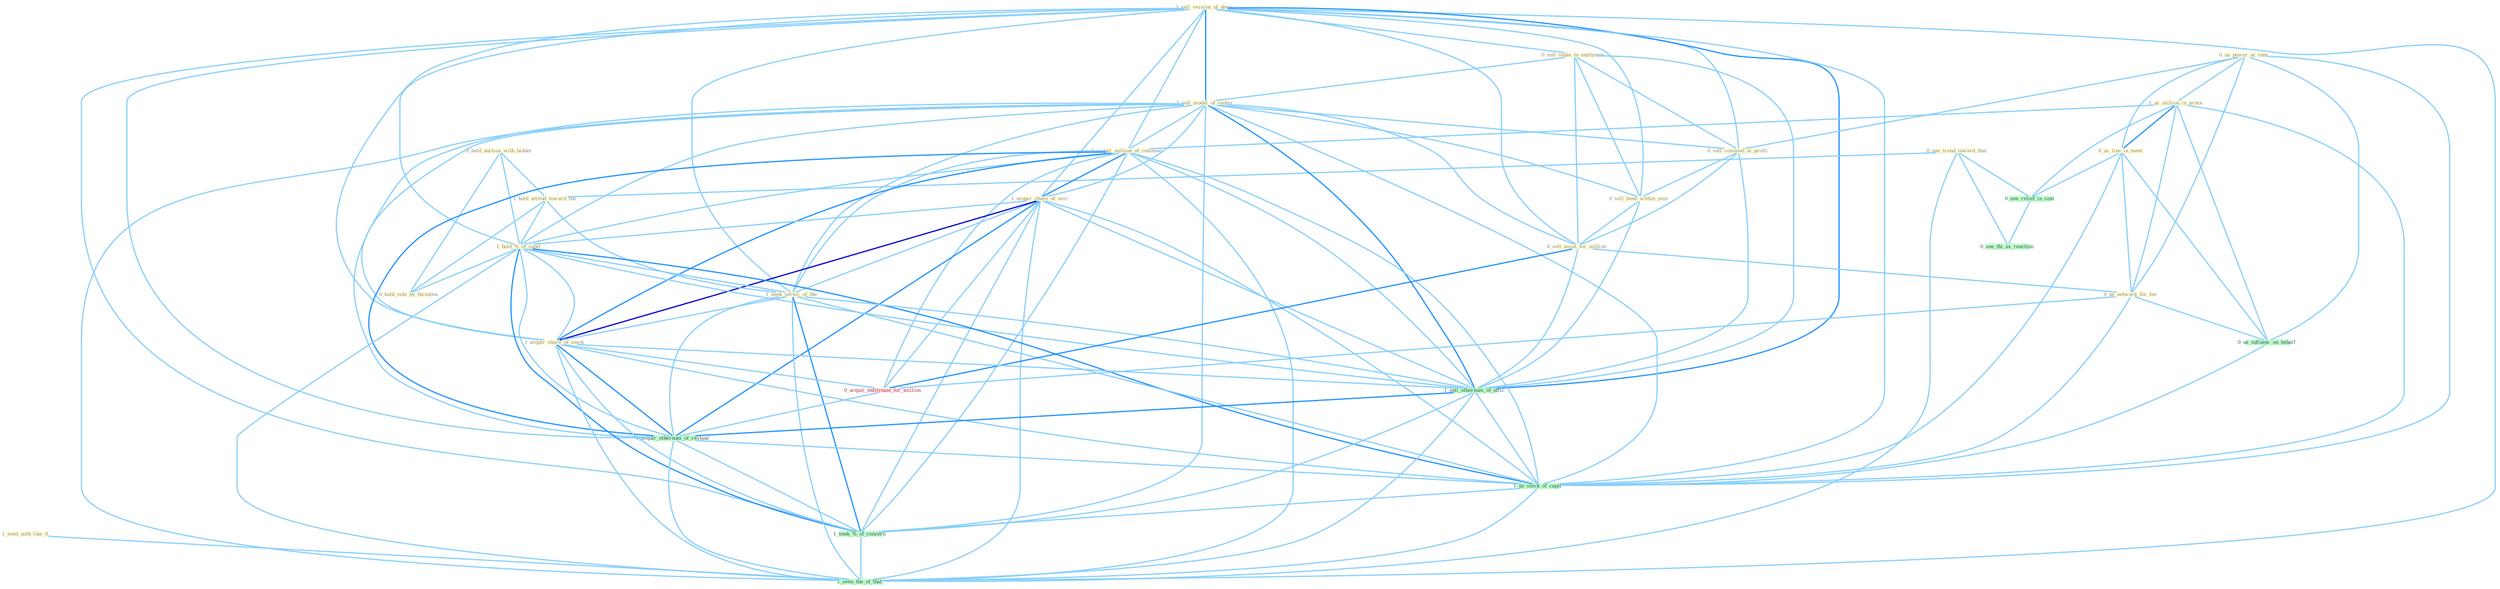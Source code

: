 Graph G{ 
    node
    [shape=polygon,style=filled,width=.5,height=.06,color="#BDFCC9",fixedsize=true,fontsize=4,
    fontcolor="#2f4f4f"];
    {node
    [color="#ffffe0", fontcolor="#8b7d6b"] "1_seen_noth_like_it " "0_hold_auction_with_bidder " "1_sell_version_of_devic " "0_sell_stake_to_entitynam " "0_see_trend_toward_that " "1_sell_model_of_center " "0_us_power_at_rate " "1_us_million_in_proce " "1_acquir_million_of_common " "1_acquir_share_of_seri " "1_hold_attitud_toward_the " "1_hold_%_of_capit " "0_sell_commod_at_profit " "1_seek_servic_of_the " "0_sell_bond_within_year " "0_sell_asset_for_million " "0_us_line_in_meet " "1_acquir_share_of_stock " "0_hold_vote_by_threaten " "0_us_network_for_fee "}
{node [color="#fff0f5", fontcolor="#b22222"] "0_acquir_entitynam_for_million "}
edge [color="#B0E2FF"];

	"1_seen_noth_like_it " -- "1_seen_the_of_that " [w="1", color="#87cefa" ];
	"0_hold_auction_with_bidder " -- "1_hold_attitud_toward_the " [w="1", color="#87cefa" ];
	"0_hold_auction_with_bidder " -- "1_hold_%_of_capit " [w="1", color="#87cefa" ];
	"0_hold_auction_with_bidder " -- "0_hold_vote_by_threaten " [w="1", color="#87cefa" ];
	"1_sell_version_of_devic " -- "0_sell_stake_to_entitynam " [w="1", color="#87cefa" ];
	"1_sell_version_of_devic " -- "1_sell_model_of_center " [w="2", color="#1e90ff" , len=0.8];
	"1_sell_version_of_devic " -- "1_acquir_million_of_common " [w="1", color="#87cefa" ];
	"1_sell_version_of_devic " -- "1_acquir_share_of_seri " [w="1", color="#87cefa" ];
	"1_sell_version_of_devic " -- "1_hold_%_of_capit " [w="1", color="#87cefa" ];
	"1_sell_version_of_devic " -- "0_sell_commod_at_profit " [w="1", color="#87cefa" ];
	"1_sell_version_of_devic " -- "1_seek_servic_of_the " [w="1", color="#87cefa" ];
	"1_sell_version_of_devic " -- "0_sell_bond_within_year " [w="1", color="#87cefa" ];
	"1_sell_version_of_devic " -- "0_sell_asset_for_million " [w="1", color="#87cefa" ];
	"1_sell_version_of_devic " -- "1_acquir_share_of_stock " [w="1", color="#87cefa" ];
	"1_sell_version_of_devic " -- "1_sell_othernum_of_offic " [w="2", color="#1e90ff" , len=0.8];
	"1_sell_version_of_devic " -- "1_acquir_othernum_of_restaur " [w="1", color="#87cefa" ];
	"1_sell_version_of_devic " -- "1_us_stock_of_capit " [w="1", color="#87cefa" ];
	"1_sell_version_of_devic " -- "1_seek_%_of_concern " [w="1", color="#87cefa" ];
	"1_sell_version_of_devic " -- "1_seen_the_of_that " [w="1", color="#87cefa" ];
	"0_sell_stake_to_entitynam " -- "1_sell_model_of_center " [w="1", color="#87cefa" ];
	"0_sell_stake_to_entitynam " -- "0_sell_commod_at_profit " [w="1", color="#87cefa" ];
	"0_sell_stake_to_entitynam " -- "0_sell_bond_within_year " [w="1", color="#87cefa" ];
	"0_sell_stake_to_entitynam " -- "0_sell_asset_for_million " [w="1", color="#87cefa" ];
	"0_sell_stake_to_entitynam " -- "1_sell_othernum_of_offic " [w="1", color="#87cefa" ];
	"0_see_trend_toward_that " -- "1_hold_attitud_toward_the " [w="1", color="#87cefa" ];
	"0_see_trend_toward_that " -- "0_see_relief_in_cost " [w="1", color="#87cefa" ];
	"0_see_trend_toward_that " -- "0_see_thi_as_reaction " [w="1", color="#87cefa" ];
	"0_see_trend_toward_that " -- "1_seen_the_of_that " [w="1", color="#87cefa" ];
	"1_sell_model_of_center " -- "1_acquir_million_of_common " [w="1", color="#87cefa" ];
	"1_sell_model_of_center " -- "1_acquir_share_of_seri " [w="1", color="#87cefa" ];
	"1_sell_model_of_center " -- "1_hold_%_of_capit " [w="1", color="#87cefa" ];
	"1_sell_model_of_center " -- "0_sell_commod_at_profit " [w="1", color="#87cefa" ];
	"1_sell_model_of_center " -- "1_seek_servic_of_the " [w="1", color="#87cefa" ];
	"1_sell_model_of_center " -- "0_sell_bond_within_year " [w="1", color="#87cefa" ];
	"1_sell_model_of_center " -- "0_sell_asset_for_million " [w="1", color="#87cefa" ];
	"1_sell_model_of_center " -- "1_acquir_share_of_stock " [w="1", color="#87cefa" ];
	"1_sell_model_of_center " -- "1_sell_othernum_of_offic " [w="2", color="#1e90ff" , len=0.8];
	"1_sell_model_of_center " -- "1_acquir_othernum_of_restaur " [w="1", color="#87cefa" ];
	"1_sell_model_of_center " -- "1_us_stock_of_capit " [w="1", color="#87cefa" ];
	"1_sell_model_of_center " -- "1_seek_%_of_concern " [w="1", color="#87cefa" ];
	"1_sell_model_of_center " -- "1_seen_the_of_that " [w="1", color="#87cefa" ];
	"0_us_power_at_rate " -- "1_us_million_in_proce " [w="1", color="#87cefa" ];
	"0_us_power_at_rate " -- "0_sell_commod_at_profit " [w="1", color="#87cefa" ];
	"0_us_power_at_rate " -- "0_us_line_in_meet " [w="1", color="#87cefa" ];
	"0_us_power_at_rate " -- "0_us_network_for_fee " [w="1", color="#87cefa" ];
	"0_us_power_at_rate " -- "0_us_influenc_on_behalf " [w="1", color="#87cefa" ];
	"0_us_power_at_rate " -- "1_us_stock_of_capit " [w="1", color="#87cefa" ];
	"1_us_million_in_proce " -- "1_acquir_million_of_common " [w="1", color="#87cefa" ];
	"1_us_million_in_proce " -- "0_us_line_in_meet " [w="2", color="#1e90ff" , len=0.8];
	"1_us_million_in_proce " -- "0_us_network_for_fee " [w="1", color="#87cefa" ];
	"1_us_million_in_proce " -- "0_us_influenc_on_behalf " [w="1", color="#87cefa" ];
	"1_us_million_in_proce " -- "0_see_relief_in_cost " [w="1", color="#87cefa" ];
	"1_us_million_in_proce " -- "1_us_stock_of_capit " [w="1", color="#87cefa" ];
	"1_acquir_million_of_common " -- "1_acquir_share_of_seri " [w="2", color="#1e90ff" , len=0.8];
	"1_acquir_million_of_common " -- "1_hold_%_of_capit " [w="1", color="#87cefa" ];
	"1_acquir_million_of_common " -- "1_seek_servic_of_the " [w="1", color="#87cefa" ];
	"1_acquir_million_of_common " -- "1_acquir_share_of_stock " [w="2", color="#1e90ff" , len=0.8];
	"1_acquir_million_of_common " -- "0_acquir_entitynam_for_million " [w="1", color="#87cefa" ];
	"1_acquir_million_of_common " -- "1_sell_othernum_of_offic " [w="1", color="#87cefa" ];
	"1_acquir_million_of_common " -- "1_acquir_othernum_of_restaur " [w="2", color="#1e90ff" , len=0.8];
	"1_acquir_million_of_common " -- "1_us_stock_of_capit " [w="1", color="#87cefa" ];
	"1_acquir_million_of_common " -- "1_seek_%_of_concern " [w="1", color="#87cefa" ];
	"1_acquir_million_of_common " -- "1_seen_the_of_that " [w="1", color="#87cefa" ];
	"1_acquir_share_of_seri " -- "1_hold_%_of_capit " [w="1", color="#87cefa" ];
	"1_acquir_share_of_seri " -- "1_seek_servic_of_the " [w="1", color="#87cefa" ];
	"1_acquir_share_of_seri " -- "1_acquir_share_of_stock " [w="3", color="#0000cd" , len=0.6];
	"1_acquir_share_of_seri " -- "0_acquir_entitynam_for_million " [w="1", color="#87cefa" ];
	"1_acquir_share_of_seri " -- "1_sell_othernum_of_offic " [w="1", color="#87cefa" ];
	"1_acquir_share_of_seri " -- "1_acquir_othernum_of_restaur " [w="2", color="#1e90ff" , len=0.8];
	"1_acquir_share_of_seri " -- "1_us_stock_of_capit " [w="1", color="#87cefa" ];
	"1_acquir_share_of_seri " -- "1_seek_%_of_concern " [w="1", color="#87cefa" ];
	"1_acquir_share_of_seri " -- "1_seen_the_of_that " [w="1", color="#87cefa" ];
	"1_hold_attitud_toward_the " -- "1_hold_%_of_capit " [w="1", color="#87cefa" ];
	"1_hold_attitud_toward_the " -- "1_seek_servic_of_the " [w="1", color="#87cefa" ];
	"1_hold_attitud_toward_the " -- "0_hold_vote_by_threaten " [w="1", color="#87cefa" ];
	"1_hold_%_of_capit " -- "1_seek_servic_of_the " [w="1", color="#87cefa" ];
	"1_hold_%_of_capit " -- "1_acquir_share_of_stock " [w="1", color="#87cefa" ];
	"1_hold_%_of_capit " -- "0_hold_vote_by_threaten " [w="1", color="#87cefa" ];
	"1_hold_%_of_capit " -- "1_sell_othernum_of_offic " [w="1", color="#87cefa" ];
	"1_hold_%_of_capit " -- "1_acquir_othernum_of_restaur " [w="1", color="#87cefa" ];
	"1_hold_%_of_capit " -- "1_us_stock_of_capit " [w="2", color="#1e90ff" , len=0.8];
	"1_hold_%_of_capit " -- "1_seek_%_of_concern " [w="2", color="#1e90ff" , len=0.8];
	"1_hold_%_of_capit " -- "1_seen_the_of_that " [w="1", color="#87cefa" ];
	"0_sell_commod_at_profit " -- "0_sell_bond_within_year " [w="1", color="#87cefa" ];
	"0_sell_commod_at_profit " -- "0_sell_asset_for_million " [w="1", color="#87cefa" ];
	"0_sell_commod_at_profit " -- "1_sell_othernum_of_offic " [w="1", color="#87cefa" ];
	"1_seek_servic_of_the " -- "1_acquir_share_of_stock " [w="1", color="#87cefa" ];
	"1_seek_servic_of_the " -- "1_sell_othernum_of_offic " [w="1", color="#87cefa" ];
	"1_seek_servic_of_the " -- "1_acquir_othernum_of_restaur " [w="1", color="#87cefa" ];
	"1_seek_servic_of_the " -- "1_us_stock_of_capit " [w="1", color="#87cefa" ];
	"1_seek_servic_of_the " -- "1_seek_%_of_concern " [w="2", color="#1e90ff" , len=0.8];
	"1_seek_servic_of_the " -- "1_seen_the_of_that " [w="1", color="#87cefa" ];
	"0_sell_bond_within_year " -- "0_sell_asset_for_million " [w="1", color="#87cefa" ];
	"0_sell_bond_within_year " -- "1_sell_othernum_of_offic " [w="1", color="#87cefa" ];
	"0_sell_asset_for_million " -- "0_us_network_for_fee " [w="1", color="#87cefa" ];
	"0_sell_asset_for_million " -- "0_acquir_entitynam_for_million " [w="2", color="#1e90ff" , len=0.8];
	"0_sell_asset_for_million " -- "1_sell_othernum_of_offic " [w="1", color="#87cefa" ];
	"0_us_line_in_meet " -- "0_us_network_for_fee " [w="1", color="#87cefa" ];
	"0_us_line_in_meet " -- "0_us_influenc_on_behalf " [w="1", color="#87cefa" ];
	"0_us_line_in_meet " -- "0_see_relief_in_cost " [w="1", color="#87cefa" ];
	"0_us_line_in_meet " -- "1_us_stock_of_capit " [w="1", color="#87cefa" ];
	"1_acquir_share_of_stock " -- "0_acquir_entitynam_for_million " [w="1", color="#87cefa" ];
	"1_acquir_share_of_stock " -- "1_sell_othernum_of_offic " [w="1", color="#87cefa" ];
	"1_acquir_share_of_stock " -- "1_acquir_othernum_of_restaur " [w="2", color="#1e90ff" , len=0.8];
	"1_acquir_share_of_stock " -- "1_us_stock_of_capit " [w="1", color="#87cefa" ];
	"1_acquir_share_of_stock " -- "1_seek_%_of_concern " [w="1", color="#87cefa" ];
	"1_acquir_share_of_stock " -- "1_seen_the_of_that " [w="1", color="#87cefa" ];
	"0_us_network_for_fee " -- "0_acquir_entitynam_for_million " [w="1", color="#87cefa" ];
	"0_us_network_for_fee " -- "0_us_influenc_on_behalf " [w="1", color="#87cefa" ];
	"0_us_network_for_fee " -- "1_us_stock_of_capit " [w="1", color="#87cefa" ];
	"0_acquir_entitynam_for_million " -- "1_acquir_othernum_of_restaur " [w="1", color="#87cefa" ];
	"1_sell_othernum_of_offic " -- "1_acquir_othernum_of_restaur " [w="2", color="#1e90ff" , len=0.8];
	"1_sell_othernum_of_offic " -- "1_us_stock_of_capit " [w="1", color="#87cefa" ];
	"1_sell_othernum_of_offic " -- "1_seek_%_of_concern " [w="1", color="#87cefa" ];
	"1_sell_othernum_of_offic " -- "1_seen_the_of_that " [w="1", color="#87cefa" ];
	"0_us_influenc_on_behalf " -- "1_us_stock_of_capit " [w="1", color="#87cefa" ];
	"0_see_relief_in_cost " -- "0_see_thi_as_reaction " [w="1", color="#87cefa" ];
	"1_acquir_othernum_of_restaur " -- "1_us_stock_of_capit " [w="1", color="#87cefa" ];
	"1_acquir_othernum_of_restaur " -- "1_seek_%_of_concern " [w="1", color="#87cefa" ];
	"1_acquir_othernum_of_restaur " -- "1_seen_the_of_that " [w="1", color="#87cefa" ];
	"1_us_stock_of_capit " -- "1_seek_%_of_concern " [w="1", color="#87cefa" ];
	"1_us_stock_of_capit " -- "1_seen_the_of_that " [w="1", color="#87cefa" ];
	"1_seek_%_of_concern " -- "1_seen_the_of_that " [w="1", color="#87cefa" ];
}